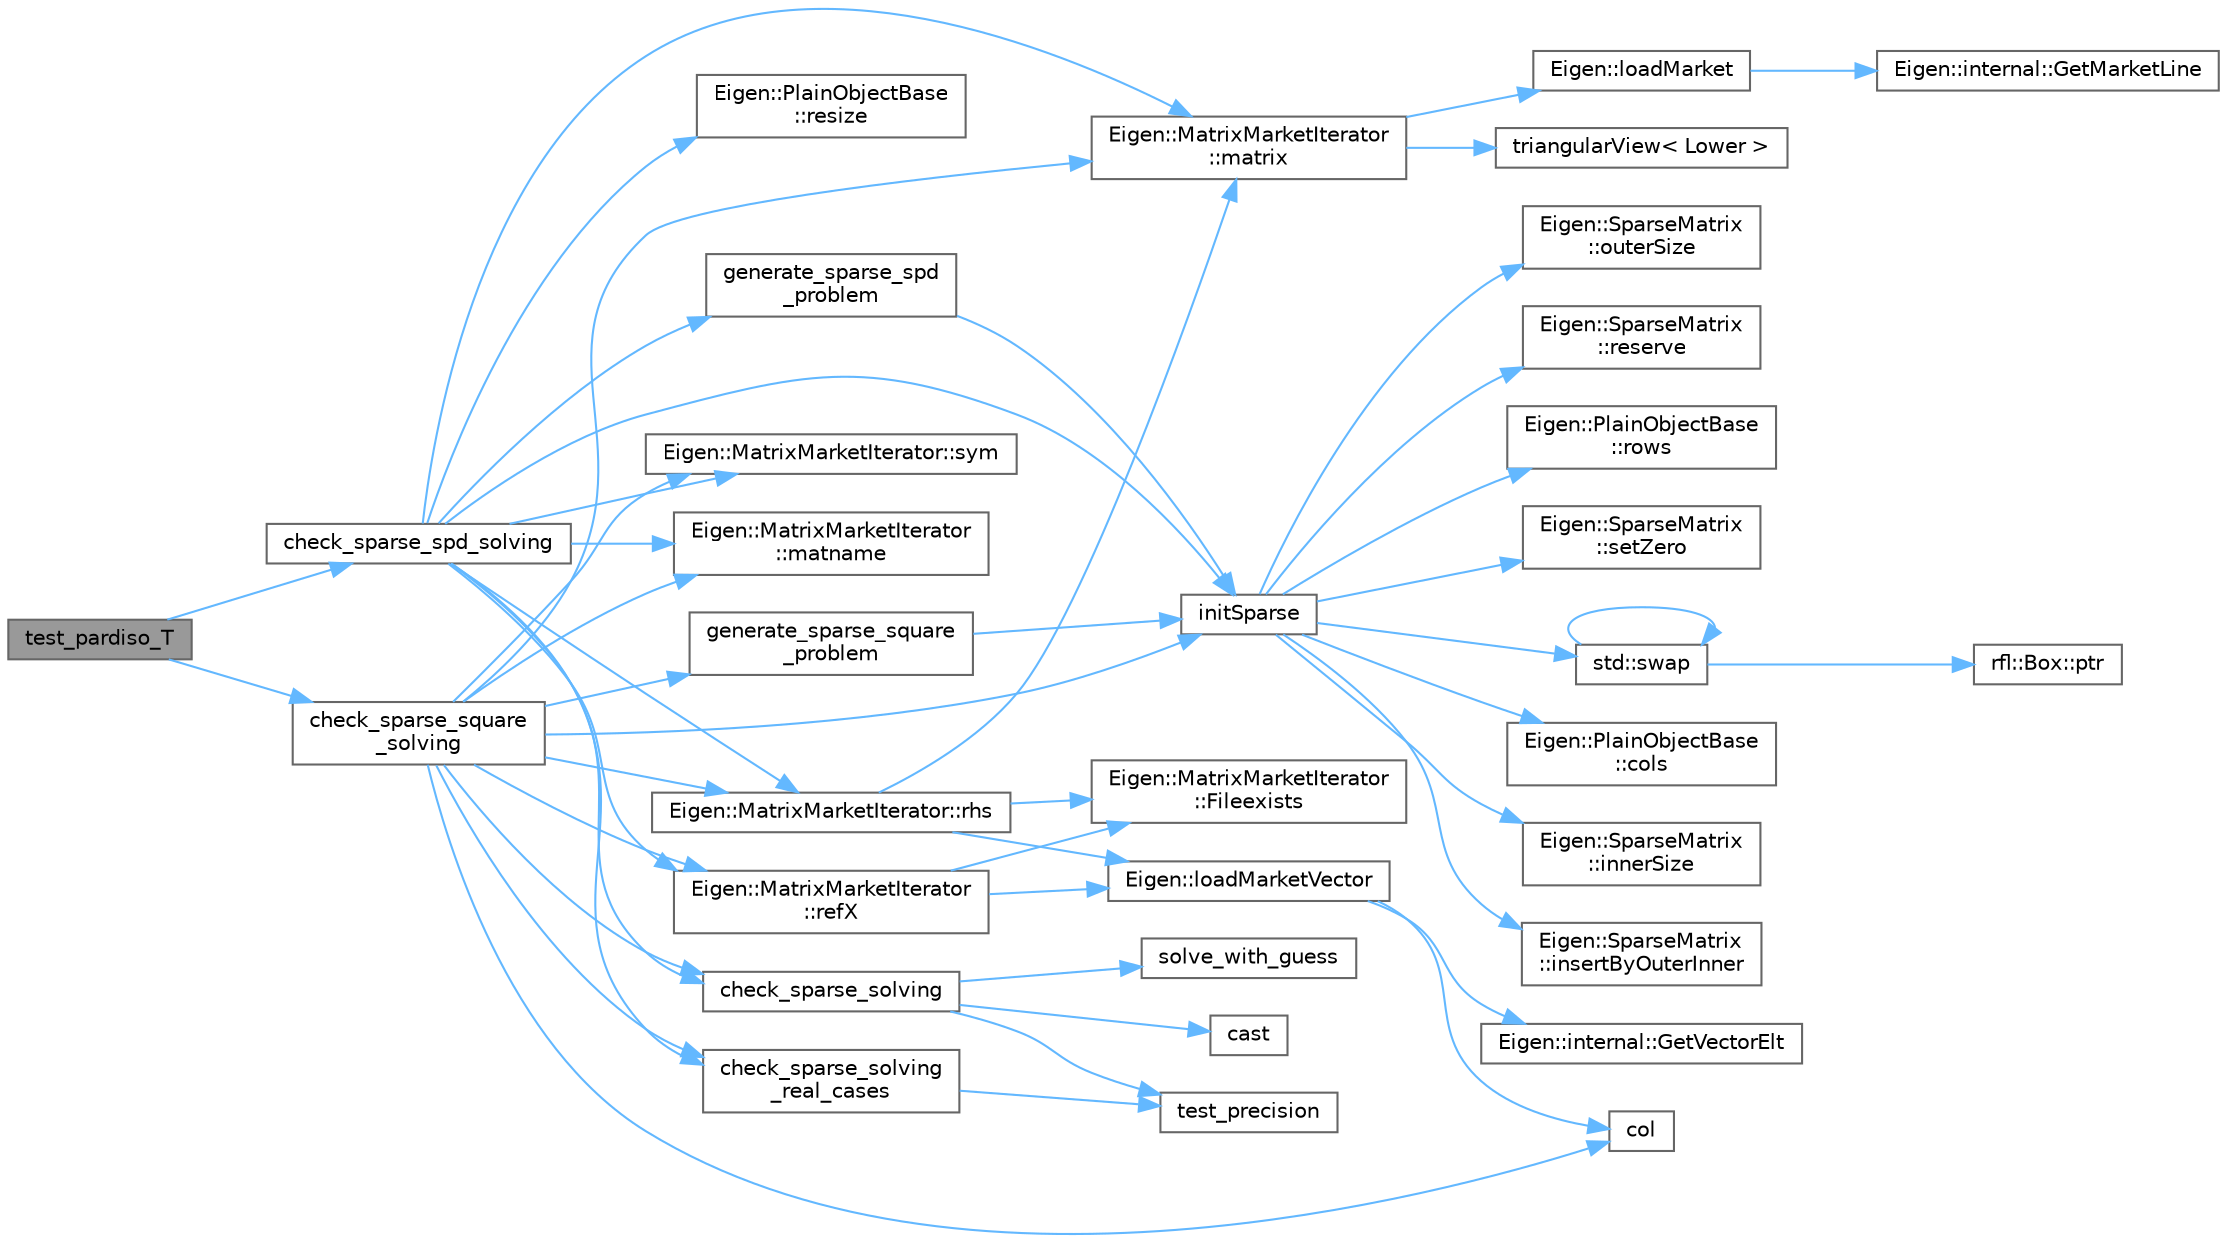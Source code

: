 digraph "test_pardiso_T"
{
 // LATEX_PDF_SIZE
  bgcolor="transparent";
  edge [fontname=Helvetica,fontsize=10,labelfontname=Helvetica,labelfontsize=10];
  node [fontname=Helvetica,fontsize=10,shape=box,height=0.2,width=0.4];
  rankdir="LR";
  Node1 [id="Node000001",label="test_pardiso_T",height=0.2,width=0.4,color="gray40", fillcolor="grey60", style="filled", fontcolor="black",tooltip=" "];
  Node1 -> Node2 [id="edge49_Node000001_Node000002",color="steelblue1",style="solid",tooltip=" "];
  Node2 [id="Node000002",label="check_sparse_spd_solving",height=0.2,width=0.4,color="grey40", fillcolor="white", style="filled",URL="$sparse__solver_8h.html#a252bcfc3086db37e21b69ed1d125a107",tooltip=" "];
  Node2 -> Node3 [id="edge50_Node000002_Node000003",color="steelblue1",style="solid",tooltip=" "];
  Node3 [id="Node000003",label="check_sparse_solving",height=0.2,width=0.4,color="grey40", fillcolor="white", style="filled",URL="$sparse__solver_8h.html#a2f19cda157e1f89db0769de982ecc5fa",tooltip=" "];
  Node3 -> Node4 [id="edge51_Node000003_Node000004",color="steelblue1",style="solid",tooltip=" "];
  Node4 [id="Node000004",label="cast",height=0.2,width=0.4,color="grey40", fillcolor="white", style="filled",URL="$_common_cwise_unary_ops_8h.html#aa89d007196125d10fa7d6e19811aca05",tooltip=" "];
  Node3 -> Node5 [id="edge52_Node000003_Node000005",color="steelblue1",style="solid",tooltip=" "];
  Node5 [id="Node000005",label="solve_with_guess",height=0.2,width=0.4,color="grey40", fillcolor="white", style="filled",URL="$sparse__solver_8h.html#a61fc17617f5be6e4bac3faa50cd3790c",tooltip=" "];
  Node3 -> Node6 [id="edge53_Node000003_Node000006",color="steelblue1",style="solid",tooltip=" "];
  Node6 [id="Node000006",label="test_precision",height=0.2,width=0.4,color="grey40", fillcolor="white", style="filled",URL="$spbenchsolver_8h.html#ac873ccd2d8b50aa74f31783a38ba5d99",tooltip=" "];
  Node2 -> Node7 [id="edge54_Node000002_Node000007",color="steelblue1",style="solid",tooltip=" "];
  Node7 [id="Node000007",label="check_sparse_solving\l_real_cases",height=0.2,width=0.4,color="grey40", fillcolor="white", style="filled",URL="$sparse__solver_8h.html#ab2f968e2c551b1869cf26ef5c6b4909e",tooltip=" "];
  Node7 -> Node6 [id="edge55_Node000007_Node000006",color="steelblue1",style="solid",tooltip=" "];
  Node2 -> Node8 [id="edge56_Node000002_Node000008",color="steelblue1",style="solid",tooltip=" "];
  Node8 [id="Node000008",label="generate_sparse_spd\l_problem",height=0.2,width=0.4,color="grey40", fillcolor="white", style="filled",URL="$sparse__solver_8h.html#a0738bf32820ffdebd9d56c39df80c6a8",tooltip=" "];
  Node8 -> Node9 [id="edge57_Node000008_Node000009",color="steelblue1",style="solid",tooltip=" "];
  Node9 [id="Node000009",label="initSparse",height=0.2,width=0.4,color="grey40", fillcolor="white", style="filled",URL="$sparse_8h.html#a3ba4abd21a1ace3122406c3b3b27fc5b",tooltip=" "];
  Node9 -> Node10 [id="edge58_Node000009_Node000010",color="steelblue1",style="solid",tooltip=" "];
  Node10 [id="Node000010",label="Eigen::PlainObjectBase\l::cols",height=0.2,width=0.4,color="grey40", fillcolor="white", style="filled",URL="$class_eigen_1_1_plain_object_base.html#a10b8b33b7587da564415561aa246f78f",tooltip=" "];
  Node9 -> Node11 [id="edge59_Node000009_Node000011",color="steelblue1",style="solid",tooltip=" "];
  Node11 [id="Node000011",label="Eigen::SparseMatrix\l::innerSize",height=0.2,width=0.4,color="grey40", fillcolor="white", style="filled",URL="$class_eigen_1_1_sparse_matrix.html#a0f42824d4a06ee1d1f6afbc4551c5896",tooltip=" "];
  Node9 -> Node12 [id="edge60_Node000009_Node000012",color="steelblue1",style="solid",tooltip=" "];
  Node12 [id="Node000012",label="Eigen::SparseMatrix\l::insertByOuterInner",height=0.2,width=0.4,color="grey40", fillcolor="white", style="filled",URL="$class_eigen_1_1_sparse_matrix.html#acb1508292a88a951943c98b314782909",tooltip=" "];
  Node9 -> Node13 [id="edge61_Node000009_Node000013",color="steelblue1",style="solid",tooltip=" "];
  Node13 [id="Node000013",label="Eigen::SparseMatrix\l::outerSize",height=0.2,width=0.4,color="grey40", fillcolor="white", style="filled",URL="$class_eigen_1_1_sparse_matrix.html#a4e5f706cfae14d2eaec1ea1e234905f1",tooltip=" "];
  Node9 -> Node14 [id="edge62_Node000009_Node000014",color="steelblue1",style="solid",tooltip=" "];
  Node14 [id="Node000014",label="Eigen::SparseMatrix\l::reserve",height=0.2,width=0.4,color="grey40", fillcolor="white", style="filled",URL="$class_eigen_1_1_sparse_matrix.html#a1518e58ac49bed0e2385b722a034f7d3",tooltip=" "];
  Node9 -> Node15 [id="edge63_Node000009_Node000015",color="steelblue1",style="solid",tooltip=" "];
  Node15 [id="Node000015",label="Eigen::PlainObjectBase\l::rows",height=0.2,width=0.4,color="grey40", fillcolor="white", style="filled",URL="$class_eigen_1_1_plain_object_base.html#aba7a925ce36c08ba2a08c90086f34718",tooltip=" "];
  Node9 -> Node16 [id="edge64_Node000009_Node000016",color="steelblue1",style="solid",tooltip=" "];
  Node16 [id="Node000016",label="Eigen::SparseMatrix\l::setZero",height=0.2,width=0.4,color="grey40", fillcolor="white", style="filled",URL="$class_eigen_1_1_sparse_matrix.html#ad3c7416090f913e8685523cb3ab7c2f7",tooltip=" "];
  Node9 -> Node17 [id="edge65_Node000009_Node000017",color="steelblue1",style="solid",tooltip=" "];
  Node17 [id="Node000017",label="std::swap",height=0.2,width=0.4,color="grey40", fillcolor="white", style="filled",URL="$namespacestd.html#a3acbe51b6415e9284430194bf04944e1",tooltip=" "];
  Node17 -> Node18 [id="edge66_Node000017_Node000018",color="steelblue1",style="solid",tooltip=" "];
  Node18 [id="Node000018",label="rfl::Box::ptr",height=0.2,width=0.4,color="grey40", fillcolor="white", style="filled",URL="$classrfl_1_1_box.html#a2edf048a6e6bea174db329e6ce7cf3df",tooltip="Returns the underlying unique_ptr"];
  Node17 -> Node17 [id="edge67_Node000017_Node000017",color="steelblue1",style="solid",tooltip=" "];
  Node2 -> Node9 [id="edge68_Node000002_Node000009",color="steelblue1",style="solid",tooltip=" "];
  Node2 -> Node19 [id="edge69_Node000002_Node000019",color="steelblue1",style="solid",tooltip=" "];
  Node19 [id="Node000019",label="Eigen::MatrixMarketIterator\l::matname",height=0.2,width=0.4,color="grey40", fillcolor="white", style="filled",URL="$class_eigen_1_1_matrix_market_iterator.html#a79b13fa6510e56c071bc463859b1cbe9",tooltip=" "];
  Node2 -> Node20 [id="edge70_Node000002_Node000020",color="steelblue1",style="solid",tooltip=" "];
  Node20 [id="Node000020",label="Eigen::MatrixMarketIterator\l::matrix",height=0.2,width=0.4,color="grey40", fillcolor="white", style="filled",URL="$class_eigen_1_1_matrix_market_iterator.html#a225e3e6415b8eb3a709bb8269133f888",tooltip=" "];
  Node20 -> Node21 [id="edge71_Node000020_Node000021",color="steelblue1",style="solid",tooltip=" "];
  Node21 [id="Node000021",label="Eigen::loadMarket",height=0.2,width=0.4,color="grey40", fillcolor="white", style="filled",URL="$namespace_eigen.html#a35610696b22ae58bdd51d96468956455",tooltip=" "];
  Node21 -> Node22 [id="edge72_Node000021_Node000022",color="steelblue1",style="solid",tooltip=" "];
  Node22 [id="Node000022",label="Eigen::internal::GetMarketLine",height=0.2,width=0.4,color="grey40", fillcolor="white", style="filled",URL="$namespace_eigen_1_1internal.html#a4dab6dece03390104ebc60872eb86b2e",tooltip=" "];
  Node20 -> Node23 [id="edge73_Node000020_Node000023",color="steelblue1",style="solid",tooltip=" "];
  Node23 [id="Node000023",label="triangularView\< Lower \>",height=0.2,width=0.4,color="grey40", fillcolor="white", style="filled",URL="$eigen-3_83_87_2lapack_2cholesky_8cpp.html#accba35e157cff07f839ca4634f76c472",tooltip=" "];
  Node2 -> Node24 [id="edge74_Node000002_Node000024",color="steelblue1",style="solid",tooltip=" "];
  Node24 [id="Node000024",label="Eigen::MatrixMarketIterator\l::refX",height=0.2,width=0.4,color="grey40", fillcolor="white", style="filled",URL="$class_eigen_1_1_matrix_market_iterator.html#a610eb67e066cdd31e6777e070fe1086a",tooltip=" "];
  Node24 -> Node25 [id="edge75_Node000024_Node000025",color="steelblue1",style="solid",tooltip=" "];
  Node25 [id="Node000025",label="Eigen::MatrixMarketIterator\l::Fileexists",height=0.2,width=0.4,color="grey40", fillcolor="white", style="filled",URL="$class_eigen_1_1_matrix_market_iterator.html#a661385239e077ca4513e4e0a6127f1bc",tooltip=" "];
  Node24 -> Node26 [id="edge76_Node000024_Node000026",color="steelblue1",style="solid",tooltip=" "];
  Node26 [id="Node000026",label="Eigen::loadMarketVector",height=0.2,width=0.4,color="grey40", fillcolor="white", style="filled",URL="$namespace_eigen.html#a0b97a7af6c8af0fa0455723203b24853",tooltip=" "];
  Node26 -> Node27 [id="edge77_Node000026_Node000027",color="steelblue1",style="solid",tooltip=" "];
  Node27 [id="Node000027",label="col",height=0.2,width=0.4,color="grey40", fillcolor="white", style="filled",URL="$_matrix_base__col_8cpp.html#aa168d9544aa6d49fce0cbfc0bec849b0",tooltip=" "];
  Node26 -> Node28 [id="edge78_Node000026_Node000028",color="steelblue1",style="solid",tooltip=" "];
  Node28 [id="Node000028",label="Eigen::internal::GetVectorElt",height=0.2,width=0.4,color="grey40", fillcolor="white", style="filled",URL="$namespace_eigen_1_1internal.html#aa17f2e52fbfff17514d7539272af985b",tooltip=" "];
  Node2 -> Node29 [id="edge79_Node000002_Node000029",color="steelblue1",style="solid",tooltip=" "];
  Node29 [id="Node000029",label="Eigen::PlainObjectBase\l::resize",height=0.2,width=0.4,color="grey40", fillcolor="white", style="filled",URL="$class_eigen_1_1_plain_object_base.html#a99d9054ee2d5a40c6e00ded0265e9cea",tooltip=" "];
  Node2 -> Node30 [id="edge80_Node000002_Node000030",color="steelblue1",style="solid",tooltip=" "];
  Node30 [id="Node000030",label="Eigen::MatrixMarketIterator::rhs",height=0.2,width=0.4,color="grey40", fillcolor="white", style="filled",URL="$class_eigen_1_1_matrix_market_iterator.html#a7aad817f6e07f11ba3c9139e7e4d02b7",tooltip=" "];
  Node30 -> Node25 [id="edge81_Node000030_Node000025",color="steelblue1",style="solid",tooltip=" "];
  Node30 -> Node26 [id="edge82_Node000030_Node000026",color="steelblue1",style="solid",tooltip=" "];
  Node30 -> Node20 [id="edge83_Node000030_Node000020",color="steelblue1",style="solid",tooltip=" "];
  Node2 -> Node31 [id="edge84_Node000002_Node000031",color="steelblue1",style="solid",tooltip=" "];
  Node31 [id="Node000031",label="Eigen::MatrixMarketIterator::sym",height=0.2,width=0.4,color="grey40", fillcolor="white", style="filled",URL="$class_eigen_1_1_matrix_market_iterator.html#ace72fd4804dfc9c7fc9018f2712be9fe",tooltip=" "];
  Node1 -> Node32 [id="edge85_Node000001_Node000032",color="steelblue1",style="solid",tooltip=" "];
  Node32 [id="Node000032",label="check_sparse_square\l_solving",height=0.2,width=0.4,color="grey40", fillcolor="white", style="filled",URL="$sparse__solver_8h.html#a12301f6419eb573c0fca674bc589b4f6",tooltip=" "];
  Node32 -> Node3 [id="edge86_Node000032_Node000003",color="steelblue1",style="solid",tooltip=" "];
  Node32 -> Node7 [id="edge87_Node000032_Node000007",color="steelblue1",style="solid",tooltip=" "];
  Node32 -> Node27 [id="edge88_Node000032_Node000027",color="steelblue1",style="solid",tooltip=" "];
  Node32 -> Node33 [id="edge89_Node000032_Node000033",color="steelblue1",style="solid",tooltip=" "];
  Node33 [id="Node000033",label="generate_sparse_square\l_problem",height=0.2,width=0.4,color="grey40", fillcolor="white", style="filled",URL="$sparse__solver_8h.html#a2a636ef2e7efc175344517158b3c2b70",tooltip=" "];
  Node33 -> Node9 [id="edge90_Node000033_Node000009",color="steelblue1",style="solid",tooltip=" "];
  Node32 -> Node9 [id="edge91_Node000032_Node000009",color="steelblue1",style="solid",tooltip=" "];
  Node32 -> Node19 [id="edge92_Node000032_Node000019",color="steelblue1",style="solid",tooltip=" "];
  Node32 -> Node20 [id="edge93_Node000032_Node000020",color="steelblue1",style="solid",tooltip=" "];
  Node32 -> Node24 [id="edge94_Node000032_Node000024",color="steelblue1",style="solid",tooltip=" "];
  Node32 -> Node30 [id="edge95_Node000032_Node000030",color="steelblue1",style="solid",tooltip=" "];
  Node32 -> Node31 [id="edge96_Node000032_Node000031",color="steelblue1",style="solid",tooltip=" "];
}
